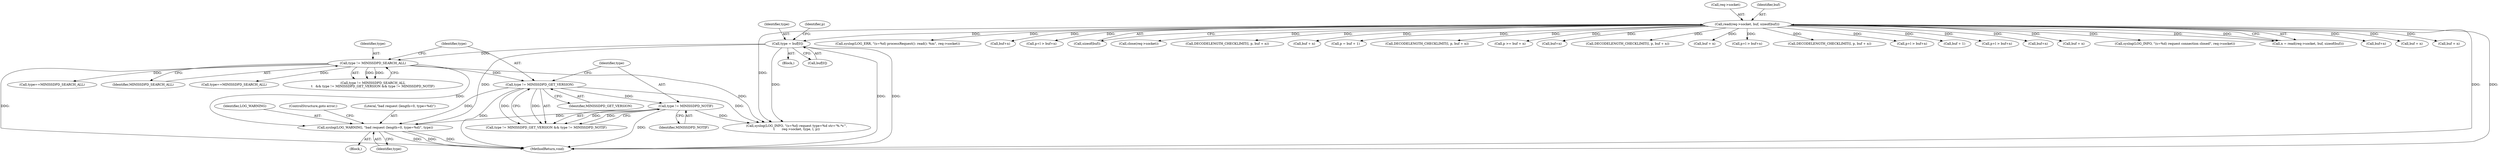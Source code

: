 digraph "0_miniupnp_b238cade9a173c6f751a34acf8ccff838a62aa47@API" {
"1000239" [label="(Call,syslog(LOG_WARNING, \"bad request (length=0, type=%d)\", type))"];
"1000189" [label="(Call,type = buf[0])"];
"1000141" [label="(Call,read(req->socket, buf, sizeof(buf)))"];
"1000228" [label="(Call,type != MINISSDPD_SEARCH_ALL)"];
"1000235" [label="(Call,type != MINISSDPD_NOTIF)"];
"1000232" [label="(Call,type != MINISSDPD_GET_VERSION)"];
"1000166" [label="(Call,syslog(LOG_ERR, \"(s=%d) processRequest(): read(): %m\", req->socket))"];
"1000240" [label="(Identifier,LOG_WARNING)"];
"1000839" [label="(Call,buf+n)"];
"1000768" [label="(Call,p+l > buf+n)"];
"1000116" [label="(Block,)"];
"1000146" [label="(Call,sizeof(buf))"];
"1000243" [label="(ControlStructure,goto error;)"];
"1000191" [label="(Call,buf[0])"];
"1001125" [label="(Call,close(req->socket))"];
"1000895" [label="(Call,DECODELENGTH_CHECKLIMIT(l, p, buf + n))"];
"1000142" [label="(Call,req->socket)"];
"1000753" [label="(Call,buf + n)"];
"1000194" [label="(Call,p = buf + 1)"];
"1000199" [label="(Call,DECODELENGTH_CHECKLIMIT(l, p, buf + n))"];
"1000232" [label="(Call,type != MINISSDPD_GET_VERSION)"];
"1000395" [label="(Call,type==MINISSDPD_SEARCH_ALL)"];
"1000189" [label="(Call,type = buf[0])"];
"1000751" [label="(Call,p >= buf + n)"];
"1000772" [label="(Call,buf+n)"];
"1000828" [label="(Call,DECODELENGTH_CHECKLIMIT(l, p, buf + n))"];
"1000229" [label="(Identifier,type)"];
"1000236" [label="(Identifier,type)"];
"1000831" [label="(Call,buf + n)"];
"1000242" [label="(Identifier,type)"];
"1000835" [label="(Call,p+l > buf+n)"];
"1000761" [label="(Call,DECODELENGTH_CHECKLIMIT(l, p, buf + n))"];
"1000902" [label="(Call,p+l > buf+n)"];
"1000196" [label="(Call,buf + 1)"];
"1000206" [label="(Call,p+l > buf+n)"];
"1000239" [label="(Call,syslog(LOG_WARNING, \"bad request (length=0, type=%d)\", type))"];
"1000210" [label="(Call,buf+n)"];
"1000230" [label="(Identifier,MINISSDPD_SEARCH_ALL)"];
"1000898" [label="(Call,buf + n)"];
"1000190" [label="(Identifier,type)"];
"1000195" [label="(Identifier,p)"];
"1000178" [label="(Call,syslog(LOG_INFO, \"(s=%d) request connection closed\", req->socket))"];
"1000141" [label="(Call,read(req->socket, buf, sizeof(buf)))"];
"1000241" [label="(Literal,\"bad request (length=0, type=%d)\")"];
"1001136" [label="(MethodReturn,void)"];
"1000233" [label="(Identifier,type)"];
"1000238" [label="(Block,)"];
"1000592" [label="(Call,type==MINISSDPD_SEARCH_ALL)"];
"1000227" [label="(Call,type != MINISSDPD_SEARCH_ALL\n\t   && type != MINISSDPD_GET_VERSION && type != MINISSDPD_NOTIF)"];
"1000145" [label="(Identifier,buf)"];
"1000139" [label="(Call,n = read(req->socket, buf, sizeof(buf)))"];
"1000244" [label="(Call,syslog(LOG_INFO, \"(s=%d) request type=%d str='%.*s'\",\n\t       req->socket, type, l, p))"];
"1000235" [label="(Call,type != MINISSDPD_NOTIF)"];
"1000228" [label="(Call,type != MINISSDPD_SEARCH_ALL)"];
"1000237" [label="(Identifier,MINISSDPD_NOTIF)"];
"1000906" [label="(Call,buf+n)"];
"1000764" [label="(Call,buf + n)"];
"1000231" [label="(Call,type != MINISSDPD_GET_VERSION && type != MINISSDPD_NOTIF)"];
"1000234" [label="(Identifier,MINISSDPD_GET_VERSION)"];
"1000202" [label="(Call,buf + n)"];
"1000239" -> "1000238"  [label="AST: "];
"1000239" -> "1000242"  [label="CFG: "];
"1000240" -> "1000239"  [label="AST: "];
"1000241" -> "1000239"  [label="AST: "];
"1000242" -> "1000239"  [label="AST: "];
"1000243" -> "1000239"  [label="CFG: "];
"1000239" -> "1001136"  [label="DDG: "];
"1000239" -> "1001136"  [label="DDG: "];
"1000239" -> "1001136"  [label="DDG: "];
"1000189" -> "1000239"  [label="DDG: "];
"1000228" -> "1000239"  [label="DDG: "];
"1000235" -> "1000239"  [label="DDG: "];
"1000232" -> "1000239"  [label="DDG: "];
"1000189" -> "1000116"  [label="AST: "];
"1000189" -> "1000191"  [label="CFG: "];
"1000190" -> "1000189"  [label="AST: "];
"1000191" -> "1000189"  [label="AST: "];
"1000195" -> "1000189"  [label="CFG: "];
"1000189" -> "1001136"  [label="DDG: "];
"1000189" -> "1001136"  [label="DDG: "];
"1000141" -> "1000189"  [label="DDG: "];
"1000189" -> "1000228"  [label="DDG: "];
"1000189" -> "1000244"  [label="DDG: "];
"1000141" -> "1000139"  [label="AST: "];
"1000141" -> "1000146"  [label="CFG: "];
"1000142" -> "1000141"  [label="AST: "];
"1000145" -> "1000141"  [label="AST: "];
"1000146" -> "1000141"  [label="AST: "];
"1000139" -> "1000141"  [label="CFG: "];
"1000141" -> "1001136"  [label="DDG: "];
"1000141" -> "1001136"  [label="DDG: "];
"1000141" -> "1000139"  [label="DDG: "];
"1000141" -> "1000139"  [label="DDG: "];
"1000141" -> "1000166"  [label="DDG: "];
"1000141" -> "1000178"  [label="DDG: "];
"1000141" -> "1000194"  [label="DDG: "];
"1000141" -> "1000196"  [label="DDG: "];
"1000141" -> "1000199"  [label="DDG: "];
"1000141" -> "1000202"  [label="DDG: "];
"1000141" -> "1000206"  [label="DDG: "];
"1000141" -> "1000210"  [label="DDG: "];
"1000141" -> "1000244"  [label="DDG: "];
"1000141" -> "1000751"  [label="DDG: "];
"1000141" -> "1000753"  [label="DDG: "];
"1000141" -> "1000761"  [label="DDG: "];
"1000141" -> "1000764"  [label="DDG: "];
"1000141" -> "1000768"  [label="DDG: "];
"1000141" -> "1000772"  [label="DDG: "];
"1000141" -> "1000828"  [label="DDG: "];
"1000141" -> "1000831"  [label="DDG: "];
"1000141" -> "1000835"  [label="DDG: "];
"1000141" -> "1000839"  [label="DDG: "];
"1000141" -> "1000895"  [label="DDG: "];
"1000141" -> "1000898"  [label="DDG: "];
"1000141" -> "1000902"  [label="DDG: "];
"1000141" -> "1000906"  [label="DDG: "];
"1000141" -> "1001125"  [label="DDG: "];
"1000228" -> "1000227"  [label="AST: "];
"1000228" -> "1000230"  [label="CFG: "];
"1000229" -> "1000228"  [label="AST: "];
"1000230" -> "1000228"  [label="AST: "];
"1000233" -> "1000228"  [label="CFG: "];
"1000227" -> "1000228"  [label="CFG: "];
"1000228" -> "1001136"  [label="DDG: "];
"1000228" -> "1000227"  [label="DDG: "];
"1000228" -> "1000227"  [label="DDG: "];
"1000228" -> "1000232"  [label="DDG: "];
"1000228" -> "1000244"  [label="DDG: "];
"1000228" -> "1000395"  [label="DDG: "];
"1000228" -> "1000592"  [label="DDG: "];
"1000235" -> "1000231"  [label="AST: "];
"1000235" -> "1000237"  [label="CFG: "];
"1000236" -> "1000235"  [label="AST: "];
"1000237" -> "1000235"  [label="AST: "];
"1000231" -> "1000235"  [label="CFG: "];
"1000235" -> "1001136"  [label="DDG: "];
"1000235" -> "1000231"  [label="DDG: "];
"1000235" -> "1000231"  [label="DDG: "];
"1000232" -> "1000235"  [label="DDG: "];
"1000235" -> "1000244"  [label="DDG: "];
"1000232" -> "1000231"  [label="AST: "];
"1000232" -> "1000234"  [label="CFG: "];
"1000233" -> "1000232"  [label="AST: "];
"1000234" -> "1000232"  [label="AST: "];
"1000236" -> "1000232"  [label="CFG: "];
"1000231" -> "1000232"  [label="CFG: "];
"1000232" -> "1001136"  [label="DDG: "];
"1000232" -> "1000231"  [label="DDG: "];
"1000232" -> "1000231"  [label="DDG: "];
"1000232" -> "1000244"  [label="DDG: "];
}
